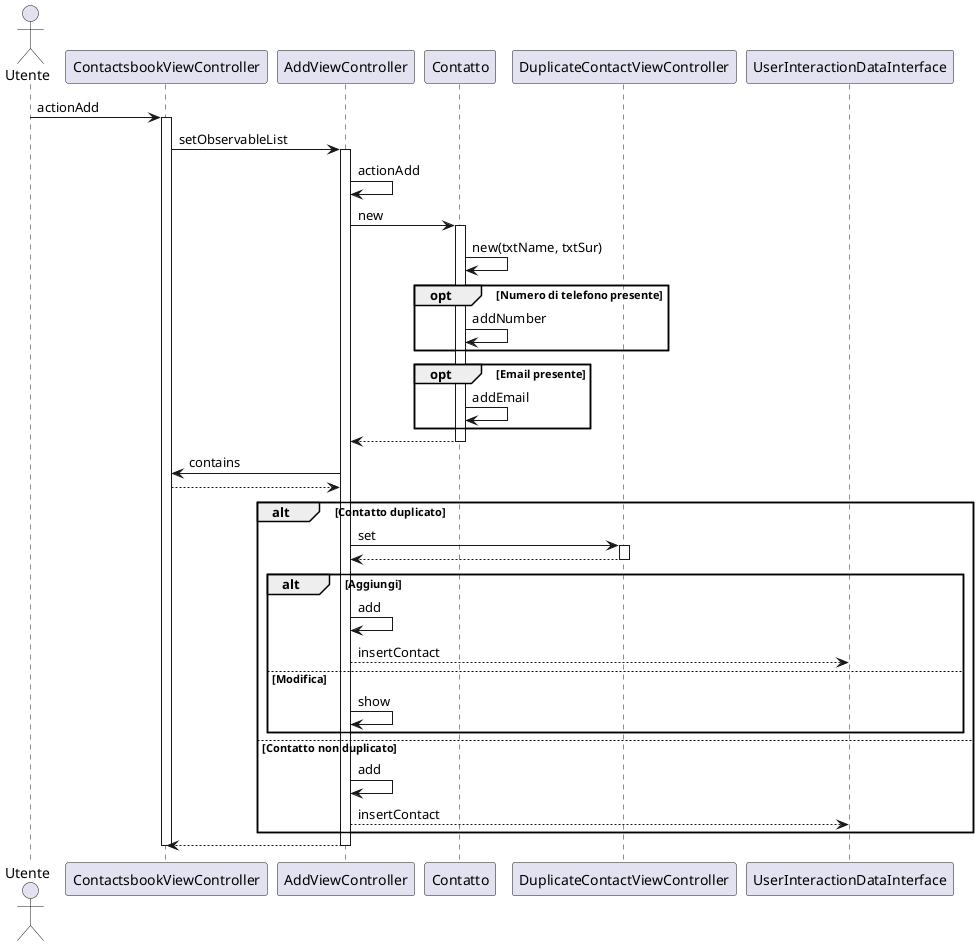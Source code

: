 @startuml
actor Utente
participant ContactsbookViewController
participant AddViewController
participant "Contatto" as Contact
participant DuplicateContactViewController
participant UserInteractionDataInterface

Utente -> ContactsbookViewController: actionAdd
activate ContactsbookViewController
ContactsbookViewController->AddViewController: setObservableList
activate AddViewController
AddViewController -> AddViewController: actionAdd
AddViewController -> Contact: new
activate Contact
Contact->Contact: new(txtName, txtSur)
opt Numero di telefono presente
    Contact -> Contact: addNumber
end
opt Email presente
    Contact -> Contact: addEmail
end
Contact --> AddViewController
deactivate Contact
AddViewController->ContactsbookViewController: contains
ContactsbookViewController-->AddViewController

alt Contatto duplicato
    AddViewController -> DuplicateContactViewController: set
    activate DuplicateContactViewController
    DuplicateContactViewController-->AddViewController
    deactivate DuplicateContactViewController 
        alt Aggiungi
            AddViewController->AddViewController:add
            AddViewController-->UserInteractionDataInterface: insertContact
        else Modifica
            AddViewController->AddViewController:show
        end
else Contatto non duplicato
AddViewController->AddViewController: add
AddViewController-->UserInteractionDataInterface: insertContact
end
deactivate Contact
AddViewController-->ContactsbookViewController
deactivate AddViewController
deactivate ContactsbookViewController
@enduml 